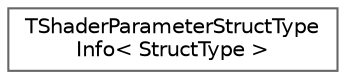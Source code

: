 digraph "Graphical Class Hierarchy"
{
 // INTERACTIVE_SVG=YES
 // LATEX_PDF_SIZE
  bgcolor="transparent";
  edge [fontname=Helvetica,fontsize=10,labelfontname=Helvetica,labelfontsize=10];
  node [fontname=Helvetica,fontsize=10,shape=box,height=0.2,width=0.4];
  rankdir="LR";
  Node0 [id="Node000000",label="TShaderParameterStructType\lInfo\< StructType \>",height=0.2,width=0.4,color="grey40", fillcolor="white", style="filled",URL="$d9/ddf/structTShaderParameterStructTypeInfo.html",tooltip=" "];
}

